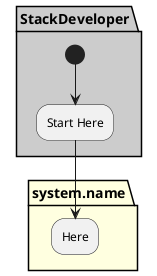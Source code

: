 @startuml


partition "StackDeveloper"  #cccccc {
  (*) --> "Start Here"
}

partition "system.name" #lightyellow {
  "Start Here" --> "Here"
}

@enduml
